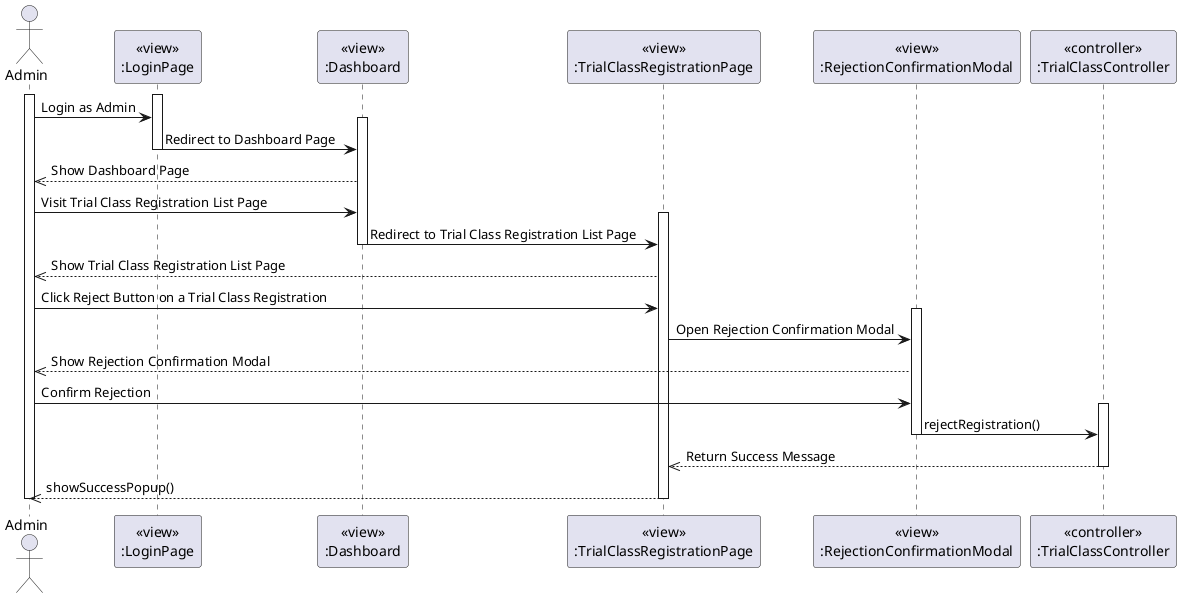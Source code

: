 @startuml RejectTrialClassRegistration
actor Admin
participant LoginPageView [
  <<view>>
  :LoginPage
]

participant DashboardView [
  <<view>>
  :Dashboard
]

participant TrialClassRegistrationView [
  <<view>>
  :TrialClassRegistrationPage
]

participant RejectionConfirmationModalView [
  <<view>>
  :RejectionConfirmationModal
]

participant TrialClassController [
  <<controller>>
  :TrialClassController
]

activate Admin
activate LoginPageView
Admin -> LoginPageView: Login as Admin
activate DashboardView
LoginPageView -> DashboardView: Redirect to Dashboard Page
deactivate LoginPageView

DashboardView -->> Admin: Show Dashboard Page

Admin -> DashboardView: Visit Trial Class Registration List Page
activate TrialClassRegistrationView
DashboardView -> TrialClassRegistrationView: Redirect to Trial Class Registration List Page
deactivate DashboardView

TrialClassRegistrationView -->> Admin: Show Trial Class Registration List Page

Admin -> TrialClassRegistrationView: Click Reject Button on a Trial Class Registration
activate RejectionConfirmationModalView
TrialClassRegistrationView -> RejectionConfirmationModalView: Open Rejection Confirmation Modal
RejectionConfirmationModalView -->> Admin: Show Rejection Confirmation Modal
Admin -> RejectionConfirmationModalView: Confirm Rejection
activate TrialClassController
RejectionConfirmationModalView -> TrialClassController: rejectRegistration()
deactivate RejectionConfirmationModalView

TrialClassController -->> TrialClassRegistrationView: Return Success Message
deactivate TrialClassController
TrialClassRegistrationView -->> Admin: showSuccessPopup()

deactivate Admin
deactivate TrialClassRegistrationView
@enduml
